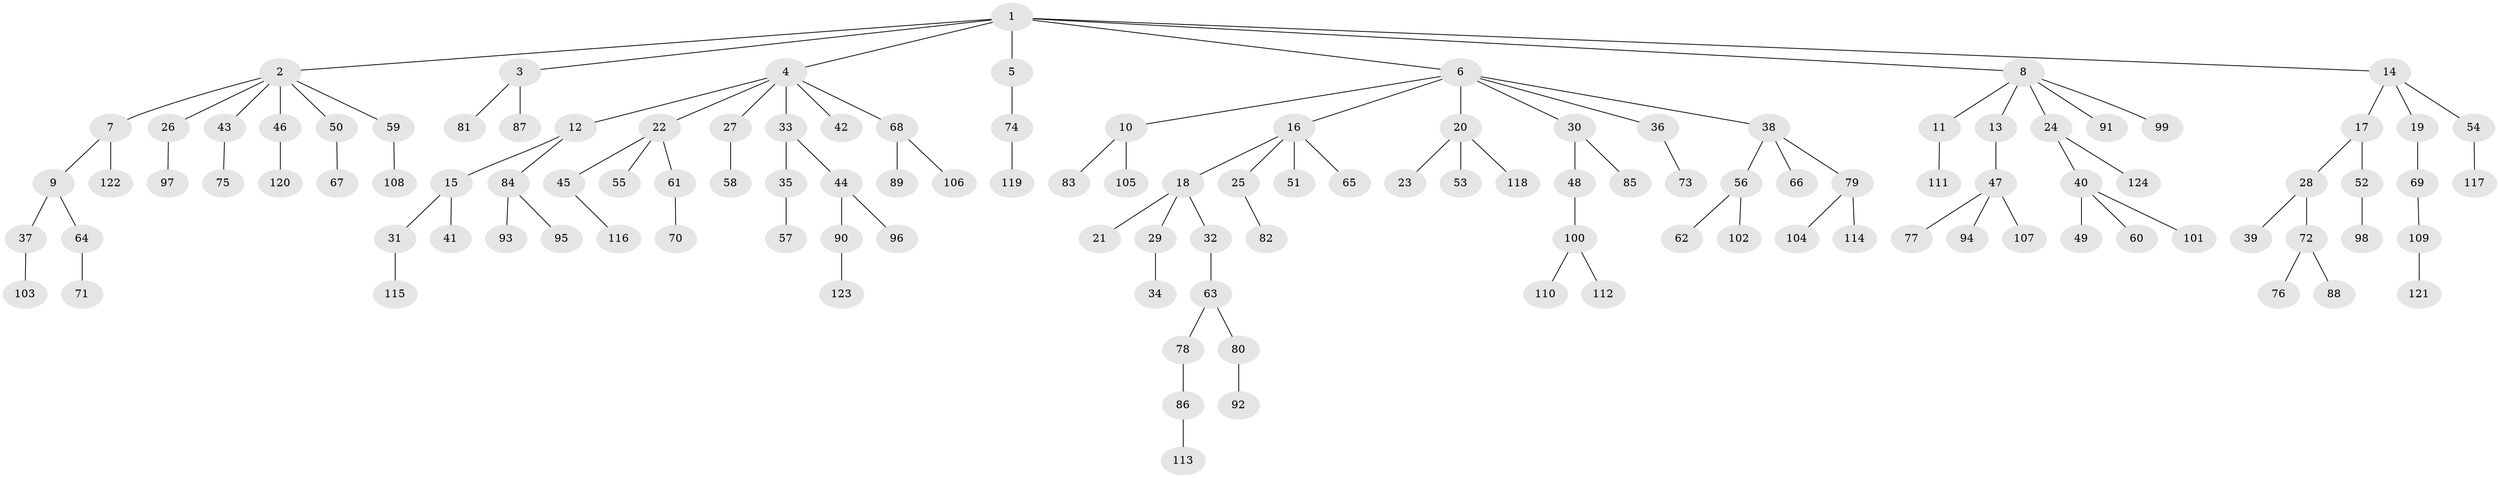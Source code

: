 // Generated by graph-tools (version 1.1) at 2025/26/03/09/25 03:26:31]
// undirected, 124 vertices, 123 edges
graph export_dot {
graph [start="1"]
  node [color=gray90,style=filled];
  1;
  2;
  3;
  4;
  5;
  6;
  7;
  8;
  9;
  10;
  11;
  12;
  13;
  14;
  15;
  16;
  17;
  18;
  19;
  20;
  21;
  22;
  23;
  24;
  25;
  26;
  27;
  28;
  29;
  30;
  31;
  32;
  33;
  34;
  35;
  36;
  37;
  38;
  39;
  40;
  41;
  42;
  43;
  44;
  45;
  46;
  47;
  48;
  49;
  50;
  51;
  52;
  53;
  54;
  55;
  56;
  57;
  58;
  59;
  60;
  61;
  62;
  63;
  64;
  65;
  66;
  67;
  68;
  69;
  70;
  71;
  72;
  73;
  74;
  75;
  76;
  77;
  78;
  79;
  80;
  81;
  82;
  83;
  84;
  85;
  86;
  87;
  88;
  89;
  90;
  91;
  92;
  93;
  94;
  95;
  96;
  97;
  98;
  99;
  100;
  101;
  102;
  103;
  104;
  105;
  106;
  107;
  108;
  109;
  110;
  111;
  112;
  113;
  114;
  115;
  116;
  117;
  118;
  119;
  120;
  121;
  122;
  123;
  124;
  1 -- 2;
  1 -- 3;
  1 -- 4;
  1 -- 5;
  1 -- 6;
  1 -- 8;
  1 -- 14;
  2 -- 7;
  2 -- 26;
  2 -- 43;
  2 -- 46;
  2 -- 50;
  2 -- 59;
  3 -- 81;
  3 -- 87;
  4 -- 12;
  4 -- 22;
  4 -- 27;
  4 -- 33;
  4 -- 42;
  4 -- 68;
  5 -- 74;
  6 -- 10;
  6 -- 16;
  6 -- 20;
  6 -- 30;
  6 -- 36;
  6 -- 38;
  7 -- 9;
  7 -- 122;
  8 -- 11;
  8 -- 13;
  8 -- 24;
  8 -- 91;
  8 -- 99;
  9 -- 37;
  9 -- 64;
  10 -- 83;
  10 -- 105;
  11 -- 111;
  12 -- 15;
  12 -- 84;
  13 -- 47;
  14 -- 17;
  14 -- 19;
  14 -- 54;
  15 -- 31;
  15 -- 41;
  16 -- 18;
  16 -- 25;
  16 -- 51;
  16 -- 65;
  17 -- 28;
  17 -- 52;
  18 -- 21;
  18 -- 29;
  18 -- 32;
  19 -- 69;
  20 -- 23;
  20 -- 53;
  20 -- 118;
  22 -- 45;
  22 -- 55;
  22 -- 61;
  24 -- 40;
  24 -- 124;
  25 -- 82;
  26 -- 97;
  27 -- 58;
  28 -- 39;
  28 -- 72;
  29 -- 34;
  30 -- 48;
  30 -- 85;
  31 -- 115;
  32 -- 63;
  33 -- 35;
  33 -- 44;
  35 -- 57;
  36 -- 73;
  37 -- 103;
  38 -- 56;
  38 -- 66;
  38 -- 79;
  40 -- 49;
  40 -- 60;
  40 -- 101;
  43 -- 75;
  44 -- 90;
  44 -- 96;
  45 -- 116;
  46 -- 120;
  47 -- 77;
  47 -- 94;
  47 -- 107;
  48 -- 100;
  50 -- 67;
  52 -- 98;
  54 -- 117;
  56 -- 62;
  56 -- 102;
  59 -- 108;
  61 -- 70;
  63 -- 78;
  63 -- 80;
  64 -- 71;
  68 -- 89;
  68 -- 106;
  69 -- 109;
  72 -- 76;
  72 -- 88;
  74 -- 119;
  78 -- 86;
  79 -- 104;
  79 -- 114;
  80 -- 92;
  84 -- 93;
  84 -- 95;
  86 -- 113;
  90 -- 123;
  100 -- 110;
  100 -- 112;
  109 -- 121;
}
